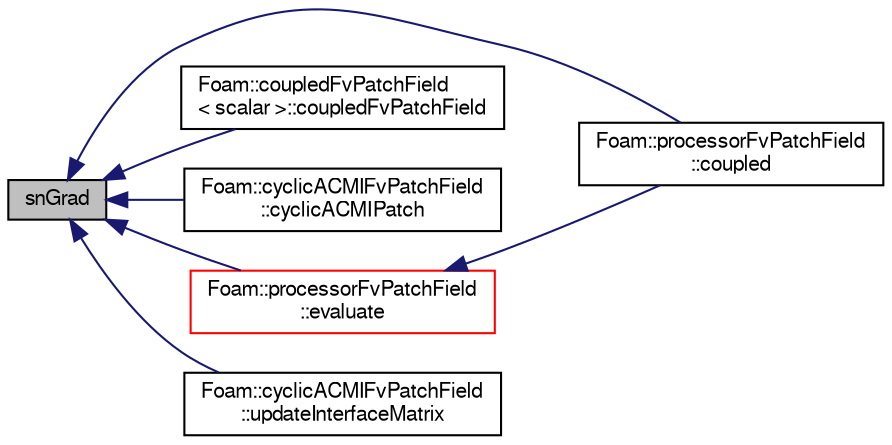 digraph "snGrad"
{
  bgcolor="transparent";
  edge [fontname="FreeSans",fontsize="10",labelfontname="FreeSans",labelfontsize="10"];
  node [fontname="FreeSans",fontsize="10",shape=record];
  rankdir="LR";
  Node25 [label="snGrad",height=0.2,width=0.4,color="black", fillcolor="grey75", style="filled", fontcolor="black"];
  Node25 -> Node26 [dir="back",color="midnightblue",fontsize="10",style="solid",fontname="FreeSans"];
  Node26 [label="Foam::processorFvPatchField\l::coupled",height=0.2,width=0.4,color="black",URL="$a22038.html#a39c01db0e66d00fe0621a0c7e5fc4ead",tooltip="Return true if running parallel. "];
  Node25 -> Node27 [dir="back",color="midnightblue",fontsize="10",style="solid",fontname="FreeSans"];
  Node27 [label="Foam::coupledFvPatchField\l\< scalar \>::coupledFvPatchField",height=0.2,width=0.4,color="black",URL="$a21974.html#a240e6446775a158400eac6403ed86a2c",tooltip="Construct as copy setting internal field reference. "];
  Node25 -> Node28 [dir="back",color="midnightblue",fontsize="10",style="solid",fontname="FreeSans"];
  Node28 [label="Foam::cyclicACMIFvPatchField\l::cyclicACMIPatch",height=0.2,width=0.4,color="black",URL="$a22010.html#a9fd5d26cb4c738b5b9afdf8544523658",tooltip="Return local reference cast into the cyclic AMI patch. "];
  Node25 -> Node29 [dir="back",color="midnightblue",fontsize="10",style="solid",fontname="FreeSans"];
  Node29 [label="Foam::processorFvPatchField\l::evaluate",height=0.2,width=0.4,color="red",URL="$a22038.html#ab9de8baa38a38ec4603e74eb6d5f8f73",tooltip="Evaluate the patch field. "];
  Node29 -> Node26 [dir="back",color="midnightblue",fontsize="10",style="solid",fontname="FreeSans"];
  Node25 -> Node32 [dir="back",color="midnightblue",fontsize="10",style="solid",fontname="FreeSans"];
  Node32 [label="Foam::cyclicACMIFvPatchField\l::updateInterfaceMatrix",height=0.2,width=0.4,color="black",URL="$a22010.html#a3af72394649a7db7fbb275cfe5b64bed",tooltip="Update result field based on interface functionality. "];
}
